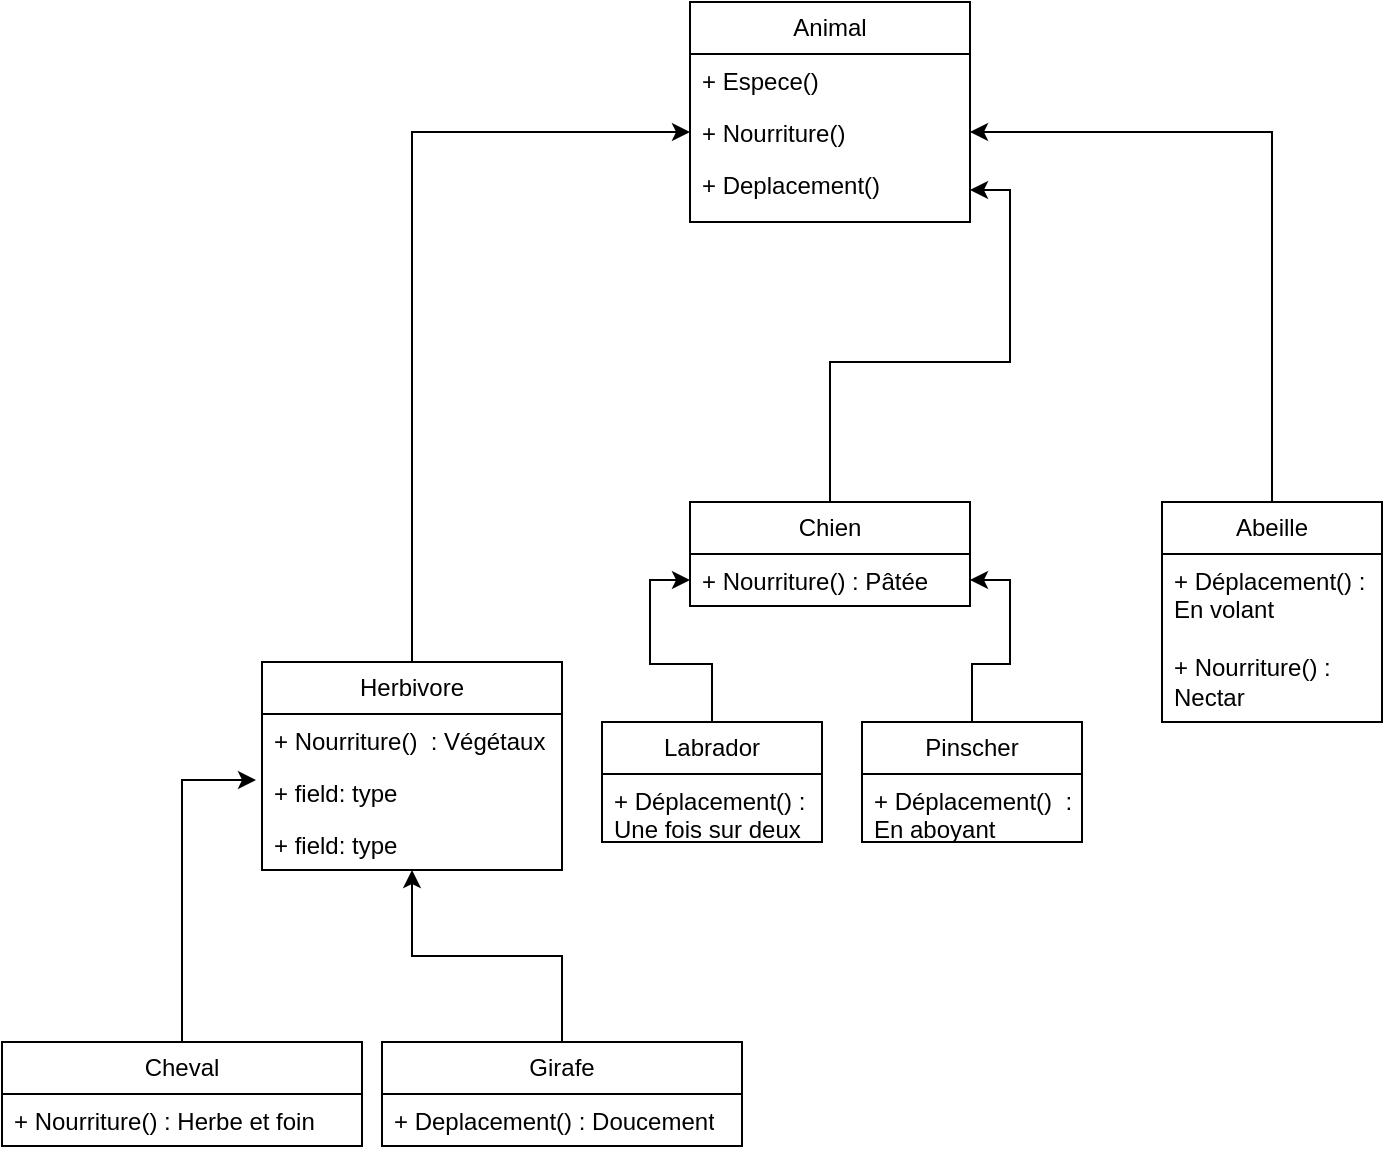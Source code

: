 <mxfile version="21.7.5" type="device">
  <diagram name="Page-1" id="2j2EiQx7V2a1exmJ5WXS">
    <mxGraphModel dx="1386" dy="793" grid="1" gridSize="10" guides="1" tooltips="1" connect="1" arrows="1" fold="1" page="1" pageScale="1" pageWidth="827" pageHeight="1169" math="0" shadow="0">
      <root>
        <mxCell id="0" />
        <mxCell id="1" parent="0" />
        <mxCell id="vbNFfZeSXDQqYNJUoYll-1" value="Animal" style="swimlane;fontStyle=0;childLayout=stackLayout;horizontal=1;startSize=26;fillColor=none;horizontalStack=0;resizeParent=1;resizeParentMax=0;resizeLast=0;collapsible=1;marginBottom=0;whiteSpace=wrap;html=1;" parent="1" vertex="1">
          <mxGeometry x="344" y="50" width="140" height="110" as="geometry" />
        </mxCell>
        <mxCell id="vbNFfZeSXDQqYNJUoYll-2" value="+ Espece()" style="text;strokeColor=none;fillColor=none;align=left;verticalAlign=top;spacingLeft=4;spacingRight=4;overflow=hidden;rotatable=0;points=[[0,0.5],[1,0.5]];portConstraint=eastwest;whiteSpace=wrap;html=1;" parent="vbNFfZeSXDQqYNJUoYll-1" vertex="1">
          <mxGeometry y="26" width="140" height="26" as="geometry" />
        </mxCell>
        <mxCell id="vbNFfZeSXDQqYNJUoYll-3" value="+ Nourriture()" style="text;strokeColor=none;fillColor=none;align=left;verticalAlign=top;spacingLeft=4;spacingRight=4;overflow=hidden;rotatable=0;points=[[0,0.5],[1,0.5]];portConstraint=eastwest;whiteSpace=wrap;html=1;" parent="vbNFfZeSXDQqYNJUoYll-1" vertex="1">
          <mxGeometry y="52" width="140" height="26" as="geometry" />
        </mxCell>
        <mxCell id="vbNFfZeSXDQqYNJUoYll-4" value="+ Deplacement()" style="text;strokeColor=none;fillColor=none;align=left;verticalAlign=top;spacingLeft=4;spacingRight=4;overflow=hidden;rotatable=0;points=[[0,0.5],[1,0.5]];portConstraint=eastwest;whiteSpace=wrap;html=1;" parent="vbNFfZeSXDQqYNJUoYll-1" vertex="1">
          <mxGeometry y="78" width="140" height="32" as="geometry" />
        </mxCell>
        <mxCell id="vbNFfZeSXDQqYNJUoYll-15" style="edgeStyle=orthogonalEdgeStyle;rounded=0;orthogonalLoop=1;jettySize=auto;html=1;exitX=0.5;exitY=0;exitDx=0;exitDy=0;" parent="1" source="vbNFfZeSXDQqYNJUoYll-7" target="vbNFfZeSXDQqYNJUoYll-16" edge="1">
          <mxGeometry relative="1" as="geometry">
            <mxPoint x="280" y="500" as="targetPoint" />
          </mxGeometry>
        </mxCell>
        <mxCell id="vbNFfZeSXDQqYNJUoYll-7" value="Girafe" style="swimlane;fontStyle=0;childLayout=stackLayout;horizontal=1;startSize=26;fillColor=none;horizontalStack=0;resizeParent=1;resizeParentMax=0;resizeLast=0;collapsible=1;marginBottom=0;whiteSpace=wrap;html=1;" parent="1" vertex="1">
          <mxGeometry x="190" y="570" width="180" height="52" as="geometry" />
        </mxCell>
        <mxCell id="vbNFfZeSXDQqYNJUoYll-8" value="+ Deplacement() : Doucement" style="text;strokeColor=none;fillColor=none;align=left;verticalAlign=top;spacingLeft=4;spacingRight=4;overflow=hidden;rotatable=0;points=[[0,0.5],[1,0.5]];portConstraint=eastwest;whiteSpace=wrap;html=1;" parent="vbNFfZeSXDQqYNJUoYll-7" vertex="1">
          <mxGeometry y="26" width="180" height="26" as="geometry" />
        </mxCell>
        <mxCell id="vbNFfZeSXDQqYNJUoYll-21" style="edgeStyle=orthogonalEdgeStyle;rounded=0;orthogonalLoop=1;jettySize=auto;html=1;exitX=0.5;exitY=0;exitDx=0;exitDy=0;entryX=-0.02;entryY=1.269;entryDx=0;entryDy=0;entryPerimeter=0;" parent="1" source="vbNFfZeSXDQqYNJUoYll-11" edge="1" target="vbNFfZeSXDQqYNJUoYll-17">
          <mxGeometry relative="1" as="geometry">
            <mxPoint x="200" y="490" as="targetPoint" />
          </mxGeometry>
        </mxCell>
        <mxCell id="vbNFfZeSXDQqYNJUoYll-11" value="Cheval" style="swimlane;fontStyle=0;childLayout=stackLayout;horizontal=1;startSize=26;fillColor=none;horizontalStack=0;resizeParent=1;resizeParentMax=0;resizeLast=0;collapsible=1;marginBottom=0;whiteSpace=wrap;html=1;" parent="1" vertex="1">
          <mxGeometry y="570" width="180" height="52" as="geometry" />
        </mxCell>
        <mxCell id="vbNFfZeSXDQqYNJUoYll-12" value="+ Nourriture() : Herbe et foin" style="text;strokeColor=none;fillColor=none;align=left;verticalAlign=top;spacingLeft=4;spacingRight=4;overflow=hidden;rotatable=0;points=[[0,0.5],[1,0.5]];portConstraint=eastwest;whiteSpace=wrap;html=1;" parent="vbNFfZeSXDQqYNJUoYll-11" vertex="1">
          <mxGeometry y="26" width="180" height="26" as="geometry" />
        </mxCell>
        <mxCell id="vbNFfZeSXDQqYNJUoYll-22" style="edgeStyle=orthogonalEdgeStyle;rounded=0;orthogonalLoop=1;jettySize=auto;html=1;exitX=0.5;exitY=0;exitDx=0;exitDy=0;entryX=0;entryY=0.5;entryDx=0;entryDy=0;" parent="1" source="vbNFfZeSXDQqYNJUoYll-16" target="vbNFfZeSXDQqYNJUoYll-3" edge="1">
          <mxGeometry relative="1" as="geometry" />
        </mxCell>
        <mxCell id="vbNFfZeSXDQqYNJUoYll-16" value="Herbivore" style="swimlane;fontStyle=0;childLayout=stackLayout;horizontal=1;startSize=26;fillColor=none;horizontalStack=0;resizeParent=1;resizeParentMax=0;resizeLast=0;collapsible=1;marginBottom=0;whiteSpace=wrap;html=1;" parent="1" vertex="1">
          <mxGeometry x="130" y="380" width="150" height="104" as="geometry" />
        </mxCell>
        <mxCell id="vbNFfZeSXDQqYNJUoYll-17" value="+ Nourriture()&amp;nbsp; : Végétaux" style="text;strokeColor=none;fillColor=none;align=left;verticalAlign=top;spacingLeft=4;spacingRight=4;overflow=hidden;rotatable=0;points=[[0,0.5],[1,0.5]];portConstraint=eastwest;whiteSpace=wrap;html=1;" parent="vbNFfZeSXDQqYNJUoYll-16" vertex="1">
          <mxGeometry y="26" width="150" height="26" as="geometry" />
        </mxCell>
        <mxCell id="vbNFfZeSXDQqYNJUoYll-18" value="+ field: type" style="text;strokeColor=none;fillColor=none;align=left;verticalAlign=top;spacingLeft=4;spacingRight=4;overflow=hidden;rotatable=0;points=[[0,0.5],[1,0.5]];portConstraint=eastwest;whiteSpace=wrap;html=1;" parent="vbNFfZeSXDQqYNJUoYll-16" vertex="1">
          <mxGeometry y="52" width="150" height="26" as="geometry" />
        </mxCell>
        <mxCell id="vbNFfZeSXDQqYNJUoYll-19" value="+ field: type" style="text;strokeColor=none;fillColor=none;align=left;verticalAlign=top;spacingLeft=4;spacingRight=4;overflow=hidden;rotatable=0;points=[[0,0.5],[1,0.5]];portConstraint=eastwest;whiteSpace=wrap;html=1;" parent="vbNFfZeSXDQqYNJUoYll-16" vertex="1">
          <mxGeometry y="78" width="150" height="26" as="geometry" />
        </mxCell>
        <mxCell id="vbNFfZeSXDQqYNJUoYll-36" style="edgeStyle=orthogonalEdgeStyle;rounded=0;orthogonalLoop=1;jettySize=auto;html=1;exitX=0.5;exitY=0;exitDx=0;exitDy=0;" parent="1" source="vbNFfZeSXDQqYNJUoYll-23" edge="1" target="vbNFfZeSXDQqYNJUoYll-4">
          <mxGeometry relative="1" as="geometry">
            <mxPoint x="400" y="170" as="targetPoint" />
          </mxGeometry>
        </mxCell>
        <mxCell id="vbNFfZeSXDQqYNJUoYll-23" value="Chien" style="swimlane;fontStyle=0;childLayout=stackLayout;horizontal=1;startSize=26;fillColor=none;horizontalStack=0;resizeParent=1;resizeParentMax=0;resizeLast=0;collapsible=1;marginBottom=0;whiteSpace=wrap;html=1;" parent="1" vertex="1">
          <mxGeometry x="344" y="300" width="140" height="52" as="geometry" />
        </mxCell>
        <mxCell id="vbNFfZeSXDQqYNJUoYll-24" value="+ Nourriture() : Pâtée" style="text;strokeColor=none;fillColor=none;align=left;verticalAlign=top;spacingLeft=4;spacingRight=4;overflow=hidden;rotatable=0;points=[[0,0.5],[1,0.5]];portConstraint=eastwest;whiteSpace=wrap;html=1;" parent="vbNFfZeSXDQqYNJUoYll-23" vertex="1">
          <mxGeometry y="26" width="140" height="26" as="geometry" />
        </mxCell>
        <mxCell id="vbNFfZeSXDQqYNJUoYll-34" style="edgeStyle=orthogonalEdgeStyle;rounded=0;orthogonalLoop=1;jettySize=auto;html=1;exitX=0.5;exitY=0;exitDx=0;exitDy=0;entryX=0;entryY=0.5;entryDx=0;entryDy=0;" parent="1" source="vbNFfZeSXDQqYNJUoYll-27" target="vbNFfZeSXDQqYNJUoYll-24" edge="1">
          <mxGeometry relative="1" as="geometry" />
        </mxCell>
        <mxCell id="vbNFfZeSXDQqYNJUoYll-27" value="Labrador" style="swimlane;fontStyle=0;childLayout=stackLayout;horizontal=1;startSize=26;fillColor=none;horizontalStack=0;resizeParent=1;resizeParentMax=0;resizeLast=0;collapsible=1;marginBottom=0;whiteSpace=wrap;html=1;" parent="1" vertex="1">
          <mxGeometry x="300" y="410" width="110" height="60" as="geometry" />
        </mxCell>
        <mxCell id="vbNFfZeSXDQqYNJUoYll-28" value="+ Déplacement() : Une fois sur deux" style="text;strokeColor=none;fillColor=none;align=left;verticalAlign=top;spacingLeft=4;spacingRight=4;overflow=hidden;rotatable=0;points=[[0,0.5],[1,0.5]];portConstraint=eastwest;whiteSpace=wrap;html=1;" parent="vbNFfZeSXDQqYNJUoYll-27" vertex="1">
          <mxGeometry y="26" width="110" height="34" as="geometry" />
        </mxCell>
        <mxCell id="vbNFfZeSXDQqYNJUoYll-35" style="edgeStyle=orthogonalEdgeStyle;rounded=0;orthogonalLoop=1;jettySize=auto;html=1;exitX=0.5;exitY=0;exitDx=0;exitDy=0;entryX=1;entryY=0.5;entryDx=0;entryDy=0;" parent="1" source="vbNFfZeSXDQqYNJUoYll-31" target="vbNFfZeSXDQqYNJUoYll-24" edge="1">
          <mxGeometry relative="1" as="geometry" />
        </mxCell>
        <mxCell id="vbNFfZeSXDQqYNJUoYll-31" value="Pinscher" style="swimlane;fontStyle=0;childLayout=stackLayout;horizontal=1;startSize=26;fillColor=none;horizontalStack=0;resizeParent=1;resizeParentMax=0;resizeLast=0;collapsible=1;marginBottom=0;whiteSpace=wrap;html=1;" parent="1" vertex="1">
          <mxGeometry x="430" y="410" width="110" height="60" as="geometry" />
        </mxCell>
        <mxCell id="vbNFfZeSXDQqYNJUoYll-32" value="+ Déplacement()&amp;nbsp; : En aboyant" style="text;strokeColor=none;fillColor=none;align=left;verticalAlign=top;spacingLeft=4;spacingRight=4;overflow=hidden;rotatable=0;points=[[0,0.5],[1,0.5]];portConstraint=eastwest;whiteSpace=wrap;html=1;" parent="vbNFfZeSXDQqYNJUoYll-31" vertex="1">
          <mxGeometry y="26" width="110" height="34" as="geometry" />
        </mxCell>
        <mxCell id="TxjXZGKuT_py0U52dC9Z-1" style="edgeStyle=orthogonalEdgeStyle;rounded=0;orthogonalLoop=1;jettySize=auto;html=1;entryX=1;entryY=0.5;entryDx=0;entryDy=0;" edge="1" parent="1" source="vbNFfZeSXDQqYNJUoYll-37" target="vbNFfZeSXDQqYNJUoYll-3">
          <mxGeometry relative="1" as="geometry" />
        </mxCell>
        <mxCell id="vbNFfZeSXDQqYNJUoYll-37" value="Abeille" style="swimlane;fontStyle=0;childLayout=stackLayout;horizontal=1;startSize=26;fillColor=none;horizontalStack=0;resizeParent=1;resizeParentMax=0;resizeLast=0;collapsible=1;marginBottom=0;whiteSpace=wrap;html=1;" parent="1" vertex="1">
          <mxGeometry x="580" y="300" width="110" height="110" as="geometry" />
        </mxCell>
        <mxCell id="vbNFfZeSXDQqYNJUoYll-38" value="+ Déplacement() : En volant&lt;br&gt;&lt;br&gt;+ Nourriture() : Nectar" style="text;strokeColor=none;fillColor=none;align=left;verticalAlign=top;spacingLeft=4;spacingRight=4;overflow=hidden;rotatable=0;points=[[0,0.5],[1,0.5]];portConstraint=eastwest;whiteSpace=wrap;html=1;" parent="vbNFfZeSXDQqYNJUoYll-37" vertex="1">
          <mxGeometry y="26" width="110" height="84" as="geometry" />
        </mxCell>
      </root>
    </mxGraphModel>
  </diagram>
</mxfile>
